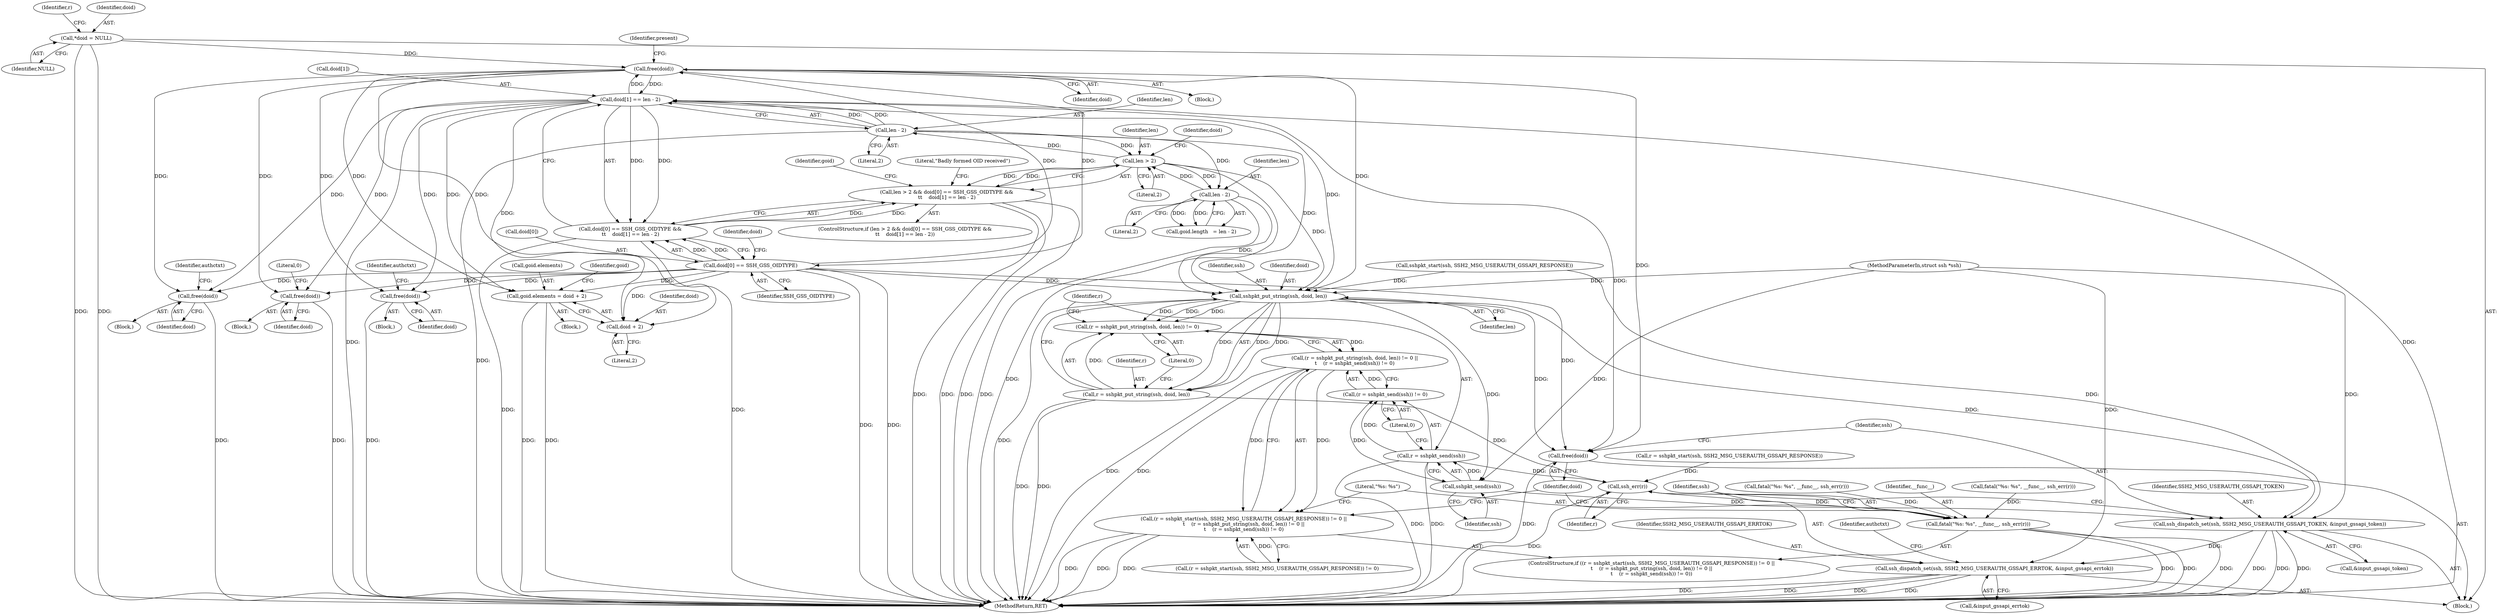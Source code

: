 digraph "0_src_779974d35b4859c07bc3cb8a12c74b43b0a7d1e0@API" {
"1000153" [label="(Call,free(doid))"];
"1000185" [label="(Call,doid[1] == len - 2)"];
"1000153" [label="(Call,free(doid))"];
"1000180" [label="(Call,doid[0] == SSH_GSS_OIDTYPE)"];
"1000123" [label="(Call,*doid = NULL)"];
"1000189" [label="(Call,len - 2)"];
"1000176" [label="(Call,len > 2)"];
"1000204" [label="(Call,len - 2)"];
"1000179" [label="(Call,doid[0] == SSH_GSS_OIDTYPE &&\n\t\t    doid[1] == len - 2)"];
"1000175" [label="(Call,len > 2 && doid[0] == SSH_GSS_OIDTYPE &&\n\t\t    doid[1] == len - 2)"];
"1000193" [label="(Call,goid.elements = doid + 2)"];
"1000197" [label="(Call,doid + 2)"];
"1000228" [label="(Call,free(doid))"];
"1000252" [label="(Call,free(doid))"];
"1000272" [label="(Call,free(doid))"];
"1000301" [label="(Call,sshpkt_put_string(ssh, doid, len))"];
"1000298" [label="(Call,(r = sshpkt_put_string(ssh, doid, len)) != 0)"];
"1000297" [label="(Call,(r = sshpkt_put_string(ssh, doid, len)) != 0 ||\n\t    (r = sshpkt_send(ssh)) != 0)"];
"1000289" [label="(Call,(r = sshpkt_start(ssh, SSH2_MSG_USERAUTH_GSSAPI_RESPONSE)) != 0 ||\n\t    (r = sshpkt_put_string(ssh, doid, len)) != 0 ||\n\t    (r = sshpkt_send(ssh)) != 0)"];
"1000299" [label="(Call,r = sshpkt_put_string(ssh, doid, len))"];
"1000315" [label="(Call,ssh_err(r))"];
"1000312" [label="(Call,fatal(\"%s: %s\", __func__, ssh_err(r)))"];
"1000309" [label="(Call,sshpkt_send(ssh))"];
"1000306" [label="(Call,(r = sshpkt_send(ssh)) != 0)"];
"1000307" [label="(Call,r = sshpkt_send(ssh))"];
"1000319" [label="(Call,ssh_dispatch_set(ssh, SSH2_MSG_USERAUTH_GSSAPI_TOKEN, &input_gssapi_token))"];
"1000324" [label="(Call,ssh_dispatch_set(ssh, SSH2_MSG_USERAUTH_GSSAPI_ERRTOK, &input_gssapi_errtok))"];
"1000317" [label="(Call,free(doid))"];
"1000331" [label="(Identifier,authctxt)"];
"1000123" [label="(Call,*doid = NULL)"];
"1000273" [label="(Identifier,doid)"];
"1000317" [label="(Call,free(doid))"];
"1000276" [label="(Identifier,authctxt)"];
"1000326" [label="(Identifier,SSH2_MSG_USERAUTH_GSSAPI_ERRTOK)"];
"1000310" [label="(Identifier,ssh)"];
"1000253" [label="(Identifier,doid)"];
"1000191" [label="(Literal,2)"];
"1000197" [label="(Call,doid + 2)"];
"1000190" [label="(Identifier,len)"];
"1000180" [label="(Call,doid[0] == SSH_GSS_OIDTYPE)"];
"1000307" [label="(Call,r = sshpkt_send(ssh))"];
"1000195" [label="(Identifier,goid)"];
"1000291" [label="(Call,r = sshpkt_start(ssh, SSH2_MSG_USERAUTH_GSSAPI_RESPONSE))"];
"1000204" [label="(Call,len - 2)"];
"1000178" [label="(Literal,2)"];
"1000125" [label="(Identifier,NULL)"];
"1000272" [label="(Call,free(doid))"];
"1000229" [label="(Identifier,doid)"];
"1000302" [label="(Identifier,ssh)"];
"1000186" [label="(Call,doid[1])"];
"1000318" [label="(Identifier,doid)"];
"1000193" [label="(Call,goid.elements = doid + 2)"];
"1000187" [label="(Identifier,doid)"];
"1000300" [label="(Identifier,r)"];
"1000248" [label="(Block,)"];
"1000228" [label="(Call,free(doid))"];
"1000309" [label="(Call,sshpkt_send(ssh))"];
"1000181" [label="(Call,doid[0])"];
"1000154" [label="(Identifier,doid)"];
"1000199" [label="(Literal,2)"];
"1000298" [label="(Call,(r = sshpkt_put_string(ssh, doid, len)) != 0)"];
"1000315" [label="(Call,ssh_err(r))"];
"1000177" [label="(Identifier,len)"];
"1000156" [label="(Identifier,present)"];
"1000306" [label="(Call,(r = sshpkt_send(ssh)) != 0)"];
"1000176" [label="(Call,len > 2)"];
"1000194" [label="(Call,goid.elements)"];
"1000129" [label="(Identifier,r)"];
"1000103" [label="(Block,)"];
"1000321" [label="(Identifier,SSH2_MSG_USERAUTH_GSSAPI_TOKEN)"];
"1000324" [label="(Call,ssh_dispatch_set(ssh, SSH2_MSG_USERAUTH_GSSAPI_ERRTOK, &input_gssapi_errtok))"];
"1000200" [label="(Call,goid.length   = len - 2)"];
"1000189" [label="(Call,len - 2)"];
"1000288" [label="(ControlStructure,if ((r = sshpkt_start(ssh, SSH2_MSG_USERAUTH_GSSAPI_RESPONSE)) != 0 ||\n\t    (r = sshpkt_put_string(ssh, doid, len)) != 0 ||\n\t    (r = sshpkt_send(ssh)) != 0))"];
"1000290" [label="(Call,(r = sshpkt_start(ssh, SSH2_MSG_USERAUTH_GSSAPI_RESPONSE)) != 0)"];
"1000314" [label="(Identifier,__func__)"];
"1000185" [label="(Call,doid[1] == len - 2)"];
"1000322" [label="(Call,&input_gssapi_token)"];
"1000312" [label="(Call,fatal(\"%s: %s\", __func__, ssh_err(r)))"];
"1000202" [label="(Identifier,goid)"];
"1000192" [label="(Block,)"];
"1000124" [label="(Identifier,doid)"];
"1000150" [label="(Block,)"];
"1000316" [label="(Identifier,r)"];
"1000232" [label="(Identifier,authctxt)"];
"1000217" [label="(Literal,\"Badly formed OID received\")"];
"1000327" [label="(Call,&input_gssapi_errtok)"];
"1000325" [label="(Identifier,ssh)"];
"1000255" [label="(Literal,0)"];
"1000304" [label="(Identifier,len)"];
"1000169" [label="(Call,fatal(\"%s: %s\", __func__, ssh_err(r)))"];
"1000198" [label="(Identifier,doid)"];
"1000175" [label="(Call,len > 2 && doid[0] == SSH_GSS_OIDTYPE &&\n\t\t    doid[1] == len - 2)"];
"1000301" [label="(Call,sshpkt_put_string(ssh, doid, len))"];
"1000293" [label="(Call,sshpkt_start(ssh, SSH2_MSG_USERAUTH_GSSAPI_RESPONSE))"];
"1000319" [label="(Call,ssh_dispatch_set(ssh, SSH2_MSG_USERAUTH_GSSAPI_TOKEN, &input_gssapi_token))"];
"1000153" [label="(Call,free(doid))"];
"1000311" [label="(Literal,0)"];
"1000303" [label="(Identifier,doid)"];
"1000299" [label="(Call,r = sshpkt_put_string(ssh, doid, len))"];
"1000313" [label="(Literal,\"%s: %s\")"];
"1000336" [label="(MethodReturn,RET)"];
"1000182" [label="(Identifier,doid)"];
"1000135" [label="(Call,fatal(\"%s: %s\", __func__, ssh_err(r)))"];
"1000206" [label="(Literal,2)"];
"1000205" [label="(Identifier,len)"];
"1000179" [label="(Call,doid[0] == SSH_GSS_OIDTYPE &&\n\t\t    doid[1] == len - 2)"];
"1000174" [label="(ControlStructure,if (len > 2 && doid[0] == SSH_GSS_OIDTYPE &&\n\t\t    doid[1] == len - 2))"];
"1000289" [label="(Call,(r = sshpkt_start(ssh, SSH2_MSG_USERAUTH_GSSAPI_RESPONSE)) != 0 ||\n\t    (r = sshpkt_put_string(ssh, doid, len)) != 0 ||\n\t    (r = sshpkt_send(ssh)) != 0)"];
"1000264" [label="(Block,)"];
"1000184" [label="(Identifier,SSH_GSS_OIDTYPE)"];
"1000227" [label="(Block,)"];
"1000320" [label="(Identifier,ssh)"];
"1000297" [label="(Call,(r = sshpkt_put_string(ssh, doid, len)) != 0 ||\n\t    (r = sshpkt_send(ssh)) != 0)"];
"1000102" [label="(MethodParameterIn,struct ssh *ssh)"];
"1000305" [label="(Literal,0)"];
"1000308" [label="(Identifier,r)"];
"1000252" [label="(Call,free(doid))"];
"1000153" -> "1000150"  [label="AST: "];
"1000153" -> "1000154"  [label="CFG: "];
"1000154" -> "1000153"  [label="AST: "];
"1000156" -> "1000153"  [label="CFG: "];
"1000185" -> "1000153"  [label="DDG: "];
"1000180" -> "1000153"  [label="DDG: "];
"1000123" -> "1000153"  [label="DDG: "];
"1000153" -> "1000180"  [label="DDG: "];
"1000153" -> "1000185"  [label="DDG: "];
"1000153" -> "1000193"  [label="DDG: "];
"1000153" -> "1000197"  [label="DDG: "];
"1000153" -> "1000228"  [label="DDG: "];
"1000153" -> "1000252"  [label="DDG: "];
"1000153" -> "1000272"  [label="DDG: "];
"1000153" -> "1000301"  [label="DDG: "];
"1000153" -> "1000317"  [label="DDG: "];
"1000185" -> "1000179"  [label="AST: "];
"1000185" -> "1000189"  [label="CFG: "];
"1000186" -> "1000185"  [label="AST: "];
"1000189" -> "1000185"  [label="AST: "];
"1000179" -> "1000185"  [label="CFG: "];
"1000185" -> "1000336"  [label="DDG: "];
"1000185" -> "1000336"  [label="DDG: "];
"1000185" -> "1000179"  [label="DDG: "];
"1000185" -> "1000179"  [label="DDG: "];
"1000189" -> "1000185"  [label="DDG: "];
"1000189" -> "1000185"  [label="DDG: "];
"1000185" -> "1000193"  [label="DDG: "];
"1000185" -> "1000197"  [label="DDG: "];
"1000185" -> "1000228"  [label="DDG: "];
"1000185" -> "1000252"  [label="DDG: "];
"1000185" -> "1000272"  [label="DDG: "];
"1000185" -> "1000301"  [label="DDG: "];
"1000185" -> "1000317"  [label="DDG: "];
"1000180" -> "1000179"  [label="AST: "];
"1000180" -> "1000184"  [label="CFG: "];
"1000181" -> "1000180"  [label="AST: "];
"1000184" -> "1000180"  [label="AST: "];
"1000187" -> "1000180"  [label="CFG: "];
"1000179" -> "1000180"  [label="CFG: "];
"1000180" -> "1000336"  [label="DDG: "];
"1000180" -> "1000336"  [label="DDG: "];
"1000180" -> "1000179"  [label="DDG: "];
"1000180" -> "1000179"  [label="DDG: "];
"1000180" -> "1000193"  [label="DDG: "];
"1000180" -> "1000197"  [label="DDG: "];
"1000180" -> "1000228"  [label="DDG: "];
"1000180" -> "1000252"  [label="DDG: "];
"1000180" -> "1000272"  [label="DDG: "];
"1000180" -> "1000301"  [label="DDG: "];
"1000180" -> "1000317"  [label="DDG: "];
"1000123" -> "1000103"  [label="AST: "];
"1000123" -> "1000125"  [label="CFG: "];
"1000124" -> "1000123"  [label="AST: "];
"1000125" -> "1000123"  [label="AST: "];
"1000129" -> "1000123"  [label="CFG: "];
"1000123" -> "1000336"  [label="DDG: "];
"1000123" -> "1000336"  [label="DDG: "];
"1000189" -> "1000191"  [label="CFG: "];
"1000190" -> "1000189"  [label="AST: "];
"1000191" -> "1000189"  [label="AST: "];
"1000189" -> "1000336"  [label="DDG: "];
"1000189" -> "1000176"  [label="DDG: "];
"1000176" -> "1000189"  [label="DDG: "];
"1000189" -> "1000204"  [label="DDG: "];
"1000189" -> "1000301"  [label="DDG: "];
"1000176" -> "1000175"  [label="AST: "];
"1000176" -> "1000178"  [label="CFG: "];
"1000177" -> "1000176"  [label="AST: "];
"1000178" -> "1000176"  [label="AST: "];
"1000182" -> "1000176"  [label="CFG: "];
"1000175" -> "1000176"  [label="CFG: "];
"1000176" -> "1000336"  [label="DDG: "];
"1000176" -> "1000175"  [label="DDG: "];
"1000176" -> "1000175"  [label="DDG: "];
"1000204" -> "1000176"  [label="DDG: "];
"1000176" -> "1000204"  [label="DDG: "];
"1000176" -> "1000301"  [label="DDG: "];
"1000204" -> "1000200"  [label="AST: "];
"1000204" -> "1000206"  [label="CFG: "];
"1000205" -> "1000204"  [label="AST: "];
"1000206" -> "1000204"  [label="AST: "];
"1000200" -> "1000204"  [label="CFG: "];
"1000204" -> "1000336"  [label="DDG: "];
"1000204" -> "1000200"  [label="DDG: "];
"1000204" -> "1000200"  [label="DDG: "];
"1000204" -> "1000301"  [label="DDG: "];
"1000179" -> "1000175"  [label="AST: "];
"1000175" -> "1000179"  [label="CFG: "];
"1000179" -> "1000336"  [label="DDG: "];
"1000179" -> "1000336"  [label="DDG: "];
"1000179" -> "1000175"  [label="DDG: "];
"1000179" -> "1000175"  [label="DDG: "];
"1000175" -> "1000174"  [label="AST: "];
"1000195" -> "1000175"  [label="CFG: "];
"1000217" -> "1000175"  [label="CFG: "];
"1000175" -> "1000336"  [label="DDG: "];
"1000175" -> "1000336"  [label="DDG: "];
"1000175" -> "1000336"  [label="DDG: "];
"1000193" -> "1000192"  [label="AST: "];
"1000193" -> "1000197"  [label="CFG: "];
"1000194" -> "1000193"  [label="AST: "];
"1000197" -> "1000193"  [label="AST: "];
"1000202" -> "1000193"  [label="CFG: "];
"1000193" -> "1000336"  [label="DDG: "];
"1000193" -> "1000336"  [label="DDG: "];
"1000197" -> "1000199"  [label="CFG: "];
"1000198" -> "1000197"  [label="AST: "];
"1000199" -> "1000197"  [label="AST: "];
"1000228" -> "1000227"  [label="AST: "];
"1000228" -> "1000229"  [label="CFG: "];
"1000229" -> "1000228"  [label="AST: "];
"1000232" -> "1000228"  [label="CFG: "];
"1000228" -> "1000336"  [label="DDG: "];
"1000252" -> "1000248"  [label="AST: "];
"1000252" -> "1000253"  [label="CFG: "];
"1000253" -> "1000252"  [label="AST: "];
"1000255" -> "1000252"  [label="CFG: "];
"1000252" -> "1000336"  [label="DDG: "];
"1000272" -> "1000264"  [label="AST: "];
"1000272" -> "1000273"  [label="CFG: "];
"1000273" -> "1000272"  [label="AST: "];
"1000276" -> "1000272"  [label="CFG: "];
"1000272" -> "1000336"  [label="DDG: "];
"1000301" -> "1000299"  [label="AST: "];
"1000301" -> "1000304"  [label="CFG: "];
"1000302" -> "1000301"  [label="AST: "];
"1000303" -> "1000301"  [label="AST: "];
"1000304" -> "1000301"  [label="AST: "];
"1000299" -> "1000301"  [label="CFG: "];
"1000301" -> "1000336"  [label="DDG: "];
"1000301" -> "1000298"  [label="DDG: "];
"1000301" -> "1000298"  [label="DDG: "];
"1000301" -> "1000298"  [label="DDG: "];
"1000301" -> "1000299"  [label="DDG: "];
"1000301" -> "1000299"  [label="DDG: "];
"1000301" -> "1000299"  [label="DDG: "];
"1000293" -> "1000301"  [label="DDG: "];
"1000102" -> "1000301"  [label="DDG: "];
"1000301" -> "1000309"  [label="DDG: "];
"1000301" -> "1000317"  [label="DDG: "];
"1000301" -> "1000319"  [label="DDG: "];
"1000298" -> "1000297"  [label="AST: "];
"1000298" -> "1000305"  [label="CFG: "];
"1000299" -> "1000298"  [label="AST: "];
"1000305" -> "1000298"  [label="AST: "];
"1000308" -> "1000298"  [label="CFG: "];
"1000297" -> "1000298"  [label="CFG: "];
"1000298" -> "1000297"  [label="DDG: "];
"1000299" -> "1000298"  [label="DDG: "];
"1000297" -> "1000289"  [label="AST: "];
"1000297" -> "1000306"  [label="CFG: "];
"1000306" -> "1000297"  [label="AST: "];
"1000289" -> "1000297"  [label="CFG: "];
"1000297" -> "1000336"  [label="DDG: "];
"1000297" -> "1000336"  [label="DDG: "];
"1000297" -> "1000289"  [label="DDG: "];
"1000297" -> "1000289"  [label="DDG: "];
"1000306" -> "1000297"  [label="DDG: "];
"1000289" -> "1000288"  [label="AST: "];
"1000289" -> "1000290"  [label="CFG: "];
"1000290" -> "1000289"  [label="AST: "];
"1000313" -> "1000289"  [label="CFG: "];
"1000318" -> "1000289"  [label="CFG: "];
"1000289" -> "1000336"  [label="DDG: "];
"1000289" -> "1000336"  [label="DDG: "];
"1000289" -> "1000336"  [label="DDG: "];
"1000290" -> "1000289"  [label="DDG: "];
"1000300" -> "1000299"  [label="AST: "];
"1000305" -> "1000299"  [label="CFG: "];
"1000299" -> "1000336"  [label="DDG: "];
"1000299" -> "1000336"  [label="DDG: "];
"1000299" -> "1000315"  [label="DDG: "];
"1000315" -> "1000312"  [label="AST: "];
"1000315" -> "1000316"  [label="CFG: "];
"1000316" -> "1000315"  [label="AST: "];
"1000312" -> "1000315"  [label="CFG: "];
"1000315" -> "1000336"  [label="DDG: "];
"1000315" -> "1000312"  [label="DDG: "];
"1000291" -> "1000315"  [label="DDG: "];
"1000307" -> "1000315"  [label="DDG: "];
"1000312" -> "1000288"  [label="AST: "];
"1000313" -> "1000312"  [label="AST: "];
"1000314" -> "1000312"  [label="AST: "];
"1000318" -> "1000312"  [label="CFG: "];
"1000312" -> "1000336"  [label="DDG: "];
"1000312" -> "1000336"  [label="DDG: "];
"1000312" -> "1000336"  [label="DDG: "];
"1000169" -> "1000312"  [label="DDG: "];
"1000135" -> "1000312"  [label="DDG: "];
"1000309" -> "1000307"  [label="AST: "];
"1000309" -> "1000310"  [label="CFG: "];
"1000310" -> "1000309"  [label="AST: "];
"1000307" -> "1000309"  [label="CFG: "];
"1000309" -> "1000306"  [label="DDG: "];
"1000309" -> "1000307"  [label="DDG: "];
"1000102" -> "1000309"  [label="DDG: "];
"1000309" -> "1000319"  [label="DDG: "];
"1000306" -> "1000311"  [label="CFG: "];
"1000307" -> "1000306"  [label="AST: "];
"1000311" -> "1000306"  [label="AST: "];
"1000307" -> "1000306"  [label="DDG: "];
"1000308" -> "1000307"  [label="AST: "];
"1000311" -> "1000307"  [label="CFG: "];
"1000307" -> "1000336"  [label="DDG: "];
"1000307" -> "1000336"  [label="DDG: "];
"1000319" -> "1000103"  [label="AST: "];
"1000319" -> "1000322"  [label="CFG: "];
"1000320" -> "1000319"  [label="AST: "];
"1000321" -> "1000319"  [label="AST: "];
"1000322" -> "1000319"  [label="AST: "];
"1000325" -> "1000319"  [label="CFG: "];
"1000319" -> "1000336"  [label="DDG: "];
"1000319" -> "1000336"  [label="DDG: "];
"1000319" -> "1000336"  [label="DDG: "];
"1000293" -> "1000319"  [label="DDG: "];
"1000102" -> "1000319"  [label="DDG: "];
"1000319" -> "1000324"  [label="DDG: "];
"1000324" -> "1000103"  [label="AST: "];
"1000324" -> "1000327"  [label="CFG: "];
"1000325" -> "1000324"  [label="AST: "];
"1000326" -> "1000324"  [label="AST: "];
"1000327" -> "1000324"  [label="AST: "];
"1000331" -> "1000324"  [label="CFG: "];
"1000324" -> "1000336"  [label="DDG: "];
"1000324" -> "1000336"  [label="DDG: "];
"1000324" -> "1000336"  [label="DDG: "];
"1000324" -> "1000336"  [label="DDG: "];
"1000102" -> "1000324"  [label="DDG: "];
"1000317" -> "1000103"  [label="AST: "];
"1000317" -> "1000318"  [label="CFG: "];
"1000318" -> "1000317"  [label="AST: "];
"1000320" -> "1000317"  [label="CFG: "];
"1000317" -> "1000336"  [label="DDG: "];
}
